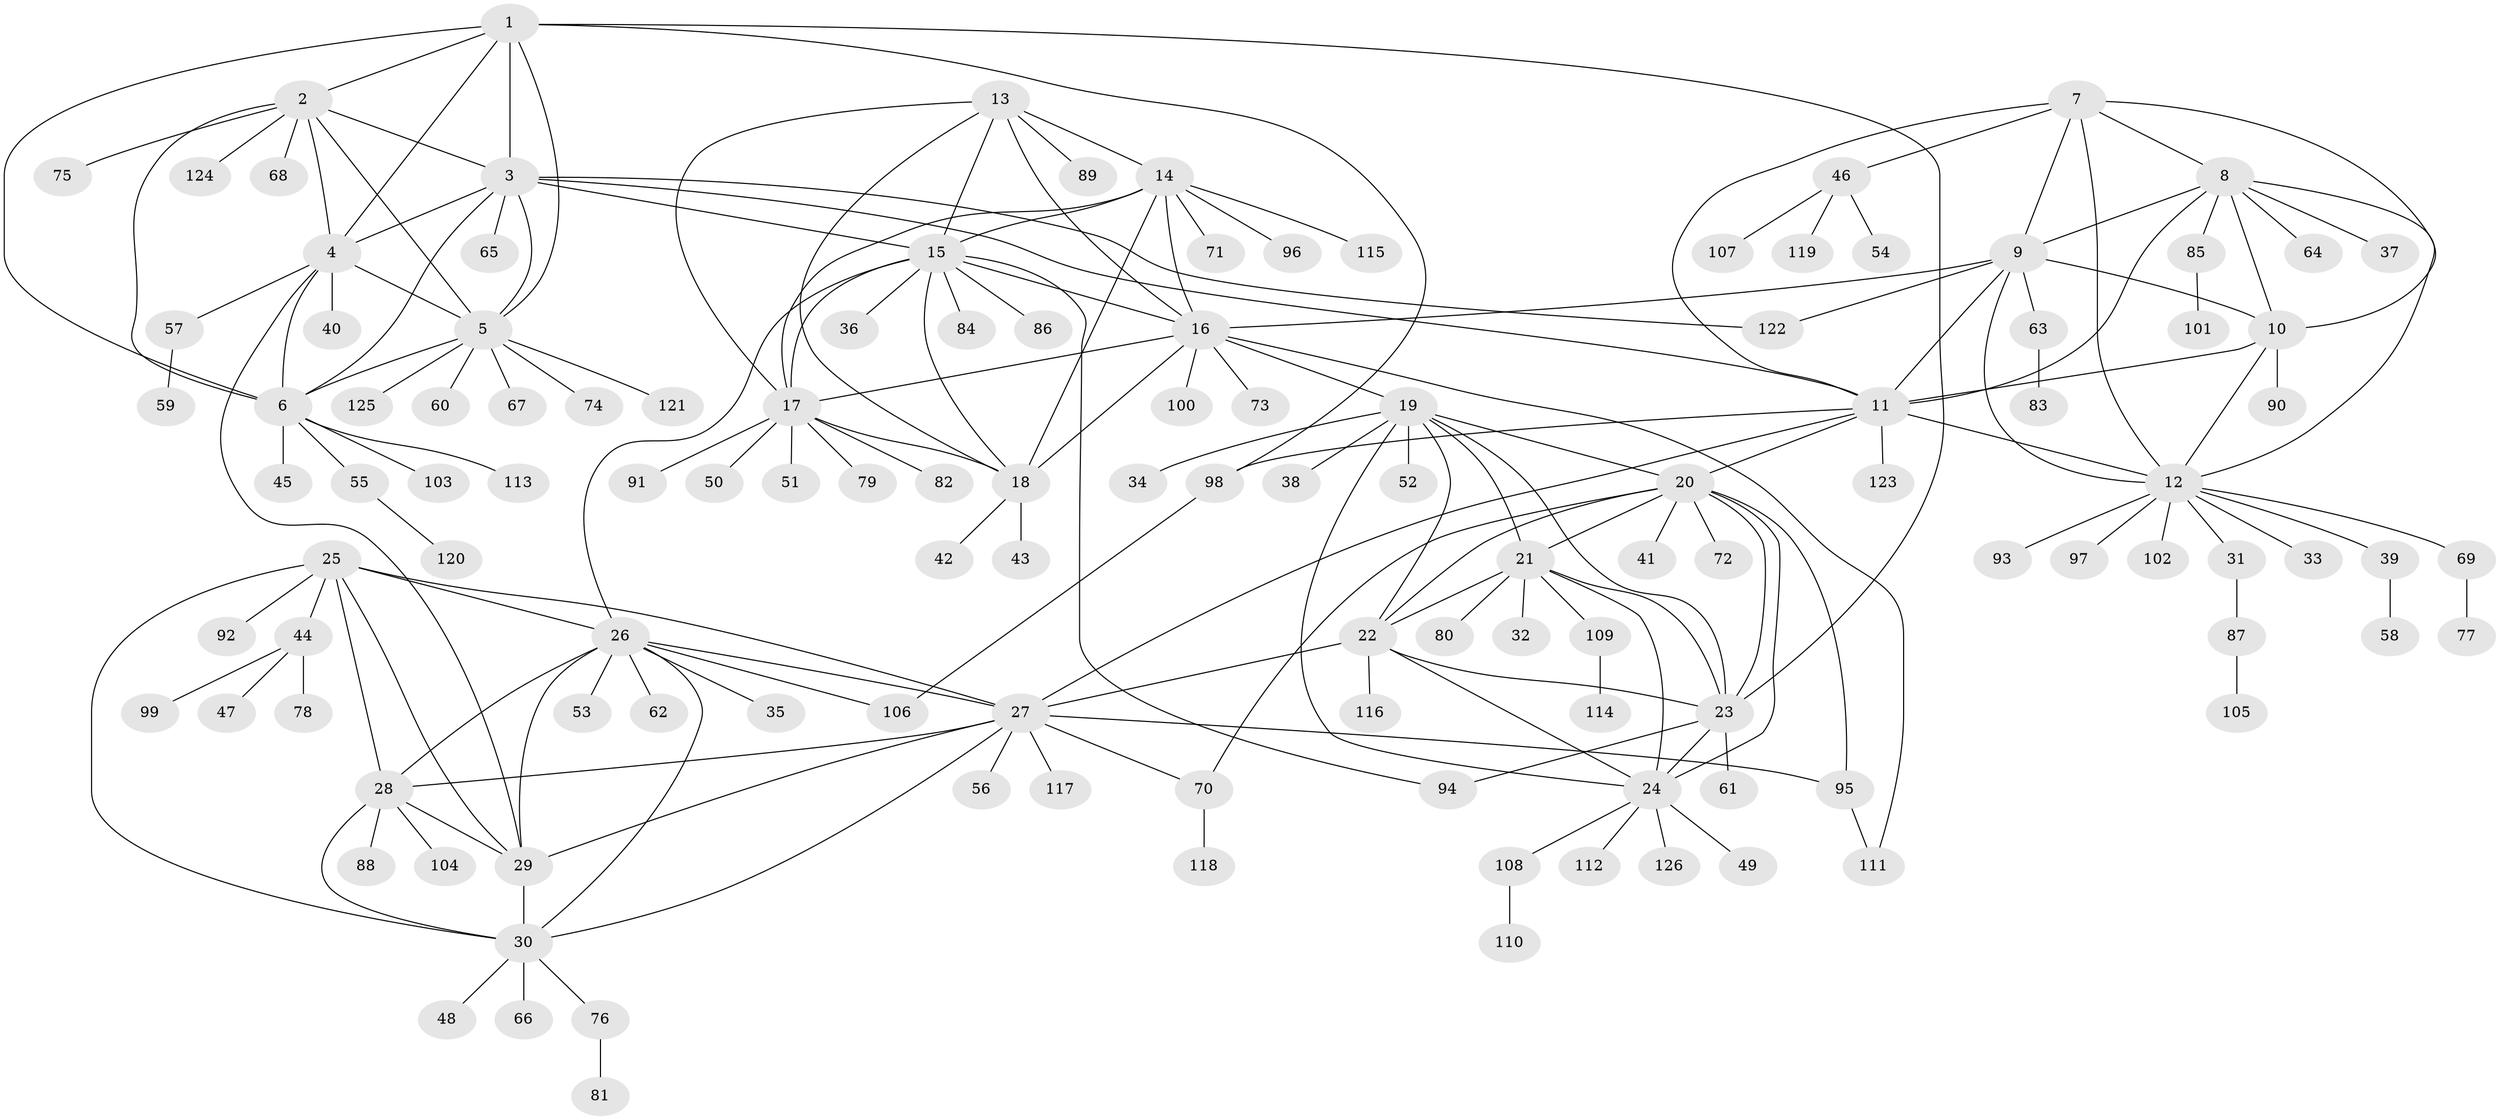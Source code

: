 // coarse degree distribution, {7: 0.13725490196078433, 5: 0.11764705882352941, 8: 0.11764705882352941, 6: 0.1568627450980392, 4: 0.0196078431372549, 9: 0.0196078431372549, 2: 0.0784313725490196, 1: 0.3137254901960784, 3: 0.0392156862745098}
// Generated by graph-tools (version 1.1) at 2025/52/03/04/25 22:52:37]
// undirected, 126 vertices, 188 edges
graph export_dot {
  node [color=gray90,style=filled];
  1;
  2;
  3;
  4;
  5;
  6;
  7;
  8;
  9;
  10;
  11;
  12;
  13;
  14;
  15;
  16;
  17;
  18;
  19;
  20;
  21;
  22;
  23;
  24;
  25;
  26;
  27;
  28;
  29;
  30;
  31;
  32;
  33;
  34;
  35;
  36;
  37;
  38;
  39;
  40;
  41;
  42;
  43;
  44;
  45;
  46;
  47;
  48;
  49;
  50;
  51;
  52;
  53;
  54;
  55;
  56;
  57;
  58;
  59;
  60;
  61;
  62;
  63;
  64;
  65;
  66;
  67;
  68;
  69;
  70;
  71;
  72;
  73;
  74;
  75;
  76;
  77;
  78;
  79;
  80;
  81;
  82;
  83;
  84;
  85;
  86;
  87;
  88;
  89;
  90;
  91;
  92;
  93;
  94;
  95;
  96;
  97;
  98;
  99;
  100;
  101;
  102;
  103;
  104;
  105;
  106;
  107;
  108;
  109;
  110;
  111;
  112;
  113;
  114;
  115;
  116;
  117;
  118;
  119;
  120;
  121;
  122;
  123;
  124;
  125;
  126;
  1 -- 2;
  1 -- 3;
  1 -- 4;
  1 -- 5;
  1 -- 6;
  1 -- 23;
  1 -- 98;
  2 -- 3;
  2 -- 4;
  2 -- 5;
  2 -- 6;
  2 -- 68;
  2 -- 75;
  2 -- 124;
  3 -- 4;
  3 -- 5;
  3 -- 6;
  3 -- 11;
  3 -- 15;
  3 -- 65;
  3 -- 122;
  4 -- 5;
  4 -- 6;
  4 -- 29;
  4 -- 40;
  4 -- 57;
  5 -- 6;
  5 -- 60;
  5 -- 67;
  5 -- 74;
  5 -- 121;
  5 -- 125;
  6 -- 45;
  6 -- 55;
  6 -- 103;
  6 -- 113;
  7 -- 8;
  7 -- 9;
  7 -- 10;
  7 -- 11;
  7 -- 12;
  7 -- 46;
  8 -- 9;
  8 -- 10;
  8 -- 11;
  8 -- 12;
  8 -- 37;
  8 -- 64;
  8 -- 85;
  9 -- 10;
  9 -- 11;
  9 -- 12;
  9 -- 16;
  9 -- 63;
  9 -- 122;
  10 -- 11;
  10 -- 12;
  10 -- 90;
  11 -- 12;
  11 -- 20;
  11 -- 27;
  11 -- 98;
  11 -- 123;
  12 -- 31;
  12 -- 33;
  12 -- 39;
  12 -- 69;
  12 -- 93;
  12 -- 97;
  12 -- 102;
  13 -- 14;
  13 -- 15;
  13 -- 16;
  13 -- 17;
  13 -- 18;
  13 -- 89;
  14 -- 15;
  14 -- 16;
  14 -- 17;
  14 -- 18;
  14 -- 71;
  14 -- 96;
  14 -- 115;
  15 -- 16;
  15 -- 17;
  15 -- 18;
  15 -- 26;
  15 -- 36;
  15 -- 84;
  15 -- 86;
  15 -- 94;
  16 -- 17;
  16 -- 18;
  16 -- 19;
  16 -- 73;
  16 -- 100;
  16 -- 111;
  17 -- 18;
  17 -- 50;
  17 -- 51;
  17 -- 79;
  17 -- 82;
  17 -- 91;
  18 -- 42;
  18 -- 43;
  19 -- 20;
  19 -- 21;
  19 -- 22;
  19 -- 23;
  19 -- 24;
  19 -- 34;
  19 -- 38;
  19 -- 52;
  20 -- 21;
  20 -- 22;
  20 -- 23;
  20 -- 24;
  20 -- 41;
  20 -- 70;
  20 -- 72;
  20 -- 95;
  21 -- 22;
  21 -- 23;
  21 -- 24;
  21 -- 32;
  21 -- 80;
  21 -- 109;
  22 -- 23;
  22 -- 24;
  22 -- 27;
  22 -- 116;
  23 -- 24;
  23 -- 61;
  23 -- 94;
  24 -- 49;
  24 -- 108;
  24 -- 112;
  24 -- 126;
  25 -- 26;
  25 -- 27;
  25 -- 28;
  25 -- 29;
  25 -- 30;
  25 -- 44;
  25 -- 92;
  26 -- 27;
  26 -- 28;
  26 -- 29;
  26 -- 30;
  26 -- 35;
  26 -- 53;
  26 -- 62;
  26 -- 106;
  27 -- 28;
  27 -- 29;
  27 -- 30;
  27 -- 56;
  27 -- 70;
  27 -- 95;
  27 -- 117;
  28 -- 29;
  28 -- 30;
  28 -- 88;
  28 -- 104;
  29 -- 30;
  30 -- 48;
  30 -- 66;
  30 -- 76;
  31 -- 87;
  39 -- 58;
  44 -- 47;
  44 -- 78;
  44 -- 99;
  46 -- 54;
  46 -- 107;
  46 -- 119;
  55 -- 120;
  57 -- 59;
  63 -- 83;
  69 -- 77;
  70 -- 118;
  76 -- 81;
  85 -- 101;
  87 -- 105;
  95 -- 111;
  98 -- 106;
  108 -- 110;
  109 -- 114;
}
